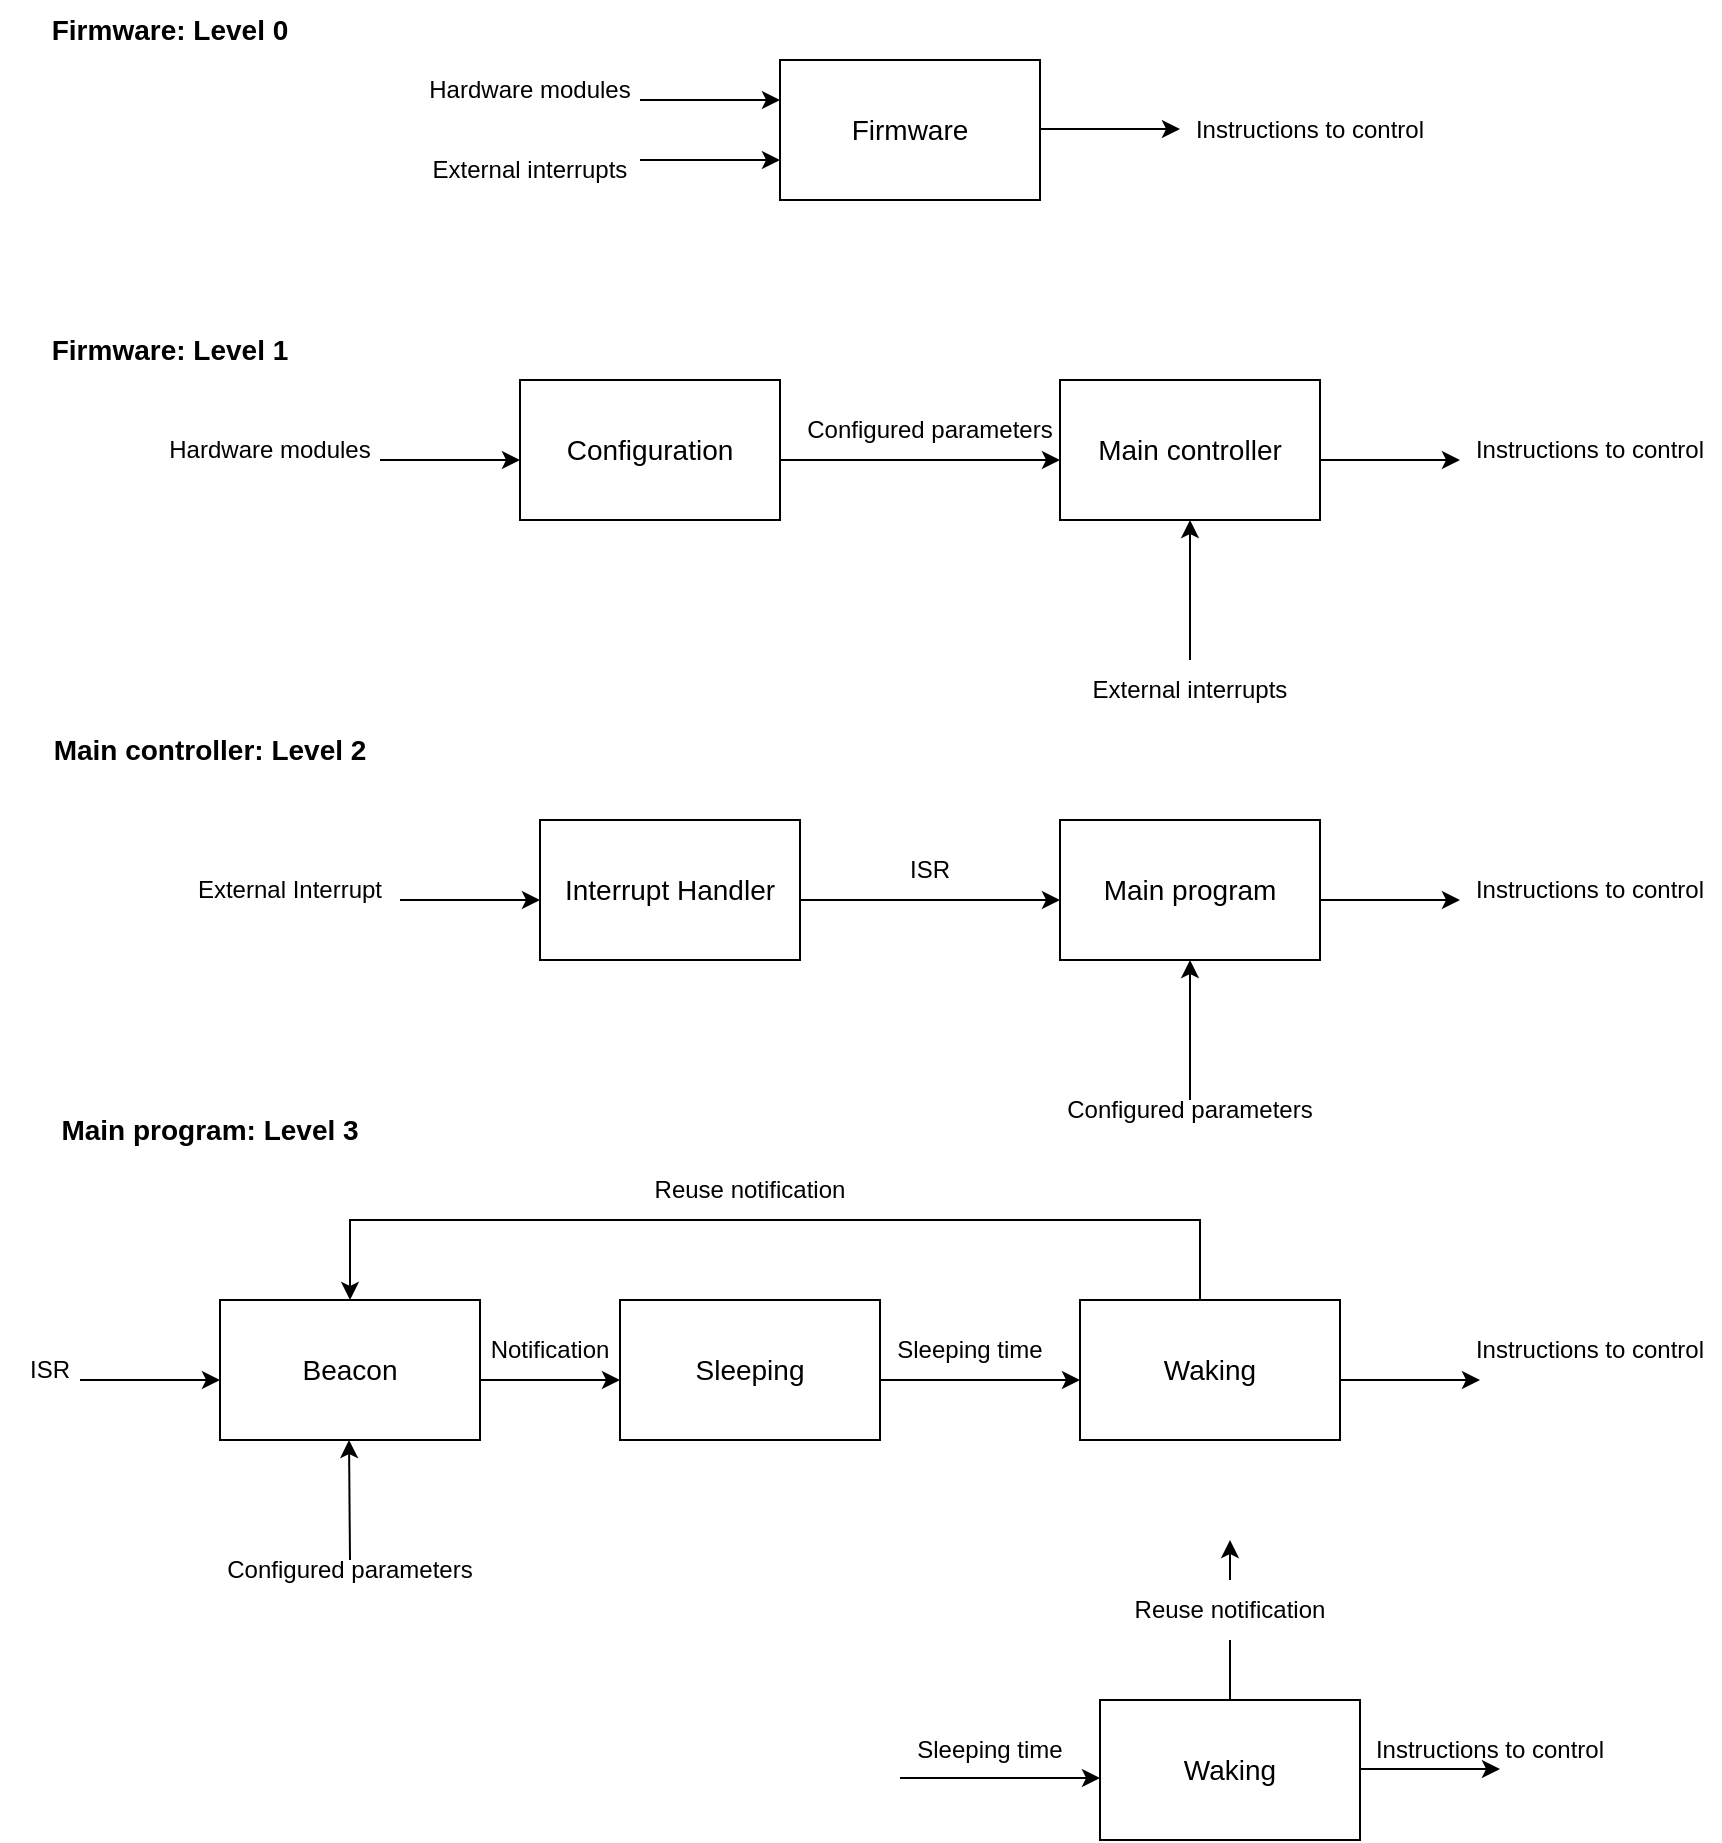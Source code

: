 <mxfile version="24.8.4">
  <diagram name="Page-1" id="VlangXhatRsaWJiyMFqK">
    <mxGraphModel dx="1445" dy="332" grid="0" gridSize="10" guides="1" tooltips="1" connect="1" arrows="1" fold="1" page="1" pageScale="1" pageWidth="850" pageHeight="1100" math="0" shadow="0">
      <root>
        <mxCell id="0" />
        <mxCell id="1" parent="0" />
        <mxCell id="-MUkYRPqEh4XeayzFsyA-1" value="&lt;font style=&quot;font-size: 14px;&quot;&gt;Firmware&lt;/font&gt;" style="rounded=0;whiteSpace=wrap;html=1;" parent="1" vertex="1">
          <mxGeometry x="360" y="40" width="130" height="70" as="geometry" />
        </mxCell>
        <mxCell id="-MUkYRPqEh4XeayzFsyA-2" value="" style="endArrow=classic;html=1;rounded=0;" parent="1" edge="1">
          <mxGeometry width="50" height="50" relative="1" as="geometry">
            <mxPoint x="290" y="60" as="sourcePoint" />
            <mxPoint x="360" y="60" as="targetPoint" />
          </mxGeometry>
        </mxCell>
        <mxCell id="-MUkYRPqEh4XeayzFsyA-3" value="" style="endArrow=classic;html=1;rounded=0;" parent="1" edge="1">
          <mxGeometry width="50" height="50" relative="1" as="geometry">
            <mxPoint x="290" y="90" as="sourcePoint" />
            <mxPoint x="360" y="90" as="targetPoint" />
          </mxGeometry>
        </mxCell>
        <mxCell id="-MUkYRPqEh4XeayzFsyA-4" value="" style="endArrow=classic;html=1;rounded=0;" parent="1" edge="1">
          <mxGeometry width="50" height="50" relative="1" as="geometry">
            <mxPoint x="490" y="74.5" as="sourcePoint" />
            <mxPoint x="560" y="74.5" as="targetPoint" />
          </mxGeometry>
        </mxCell>
        <mxCell id="-MUkYRPqEh4XeayzFsyA-7" value="Hardware modules" style="text;html=1;align=center;verticalAlign=middle;whiteSpace=wrap;rounded=0;" parent="1" vertex="1">
          <mxGeometry x="170" y="40" width="130" height="30" as="geometry" />
        </mxCell>
        <mxCell id="-MUkYRPqEh4XeayzFsyA-8" value="External interrupts" style="text;html=1;align=center;verticalAlign=middle;whiteSpace=wrap;rounded=0;" parent="1" vertex="1">
          <mxGeometry x="170" y="80" width="130" height="30" as="geometry" />
        </mxCell>
        <mxCell id="-MUkYRPqEh4XeayzFsyA-9" value="Instructions to control" style="text;html=1;align=center;verticalAlign=middle;whiteSpace=wrap;rounded=0;" parent="1" vertex="1">
          <mxGeometry x="560" y="60" width="130" height="30" as="geometry" />
        </mxCell>
        <mxCell id="-MUkYRPqEh4XeayzFsyA-10" value="&lt;font style=&quot;font-size: 14px;&quot;&gt;Configuration&lt;/font&gt;" style="rounded=0;whiteSpace=wrap;html=1;" parent="1" vertex="1">
          <mxGeometry x="230" y="200" width="130" height="70" as="geometry" />
        </mxCell>
        <mxCell id="-MUkYRPqEh4XeayzFsyA-11" value="&lt;font style=&quot;font-size: 14px;&quot;&gt;Main controller&lt;/font&gt;" style="rounded=0;whiteSpace=wrap;html=1;" parent="1" vertex="1">
          <mxGeometry x="500" y="200" width="130" height="70" as="geometry" />
        </mxCell>
        <mxCell id="-MUkYRPqEh4XeayzFsyA-12" value="" style="endArrow=classic;html=1;rounded=0;" parent="1" edge="1">
          <mxGeometry width="50" height="50" relative="1" as="geometry">
            <mxPoint x="160" y="240" as="sourcePoint" />
            <mxPoint x="230" y="240" as="targetPoint" />
          </mxGeometry>
        </mxCell>
        <mxCell id="-MUkYRPqEh4XeayzFsyA-13" value="" style="endArrow=classic;html=1;rounded=0;" parent="1" edge="1">
          <mxGeometry width="50" height="50" relative="1" as="geometry">
            <mxPoint x="360" y="240" as="sourcePoint" />
            <mxPoint x="500" y="240" as="targetPoint" />
          </mxGeometry>
        </mxCell>
        <mxCell id="-MUkYRPqEh4XeayzFsyA-14" value="" style="endArrow=classic;html=1;rounded=0;" parent="1" edge="1">
          <mxGeometry width="50" height="50" relative="1" as="geometry">
            <mxPoint x="630" y="240" as="sourcePoint" />
            <mxPoint x="700" y="240" as="targetPoint" />
          </mxGeometry>
        </mxCell>
        <mxCell id="-MUkYRPqEh4XeayzFsyA-15" value="Hardware modules" style="text;html=1;align=center;verticalAlign=middle;whiteSpace=wrap;rounded=0;" parent="1" vertex="1">
          <mxGeometry x="40" y="220" width="130" height="30" as="geometry" />
        </mxCell>
        <mxCell id="-MUkYRPqEh4XeayzFsyA-16" value="Configured parameters" style="text;html=1;align=center;verticalAlign=middle;whiteSpace=wrap;rounded=0;" parent="1" vertex="1">
          <mxGeometry x="370" y="210" width="130" height="30" as="geometry" />
        </mxCell>
        <mxCell id="-MUkYRPqEh4XeayzFsyA-17" value="Instructions to control" style="text;html=1;align=center;verticalAlign=middle;whiteSpace=wrap;rounded=0;" parent="1" vertex="1">
          <mxGeometry x="700" y="220" width="130" height="30" as="geometry" />
        </mxCell>
        <mxCell id="-MUkYRPqEh4XeayzFsyA-18" value="" style="endArrow=classic;html=1;rounded=0;entryX=0.5;entryY=1;entryDx=0;entryDy=0;" parent="1" target="-MUkYRPqEh4XeayzFsyA-11" edge="1">
          <mxGeometry width="50" height="50" relative="1" as="geometry">
            <mxPoint x="565" y="340" as="sourcePoint" />
            <mxPoint x="590" y="320" as="targetPoint" />
          </mxGeometry>
        </mxCell>
        <mxCell id="-MUkYRPqEh4XeayzFsyA-19" value="External interrupts" style="text;html=1;align=center;verticalAlign=middle;whiteSpace=wrap;rounded=0;" parent="1" vertex="1">
          <mxGeometry x="500" y="340" width="130" height="30" as="geometry" />
        </mxCell>
        <mxCell id="-MUkYRPqEh4XeayzFsyA-20" style="edgeStyle=orthogonalEdgeStyle;rounded=0;orthogonalLoop=1;jettySize=auto;html=1;exitX=0.5;exitY=1;exitDx=0;exitDy=0;" parent="1" source="-MUkYRPqEh4XeayzFsyA-19" target="-MUkYRPqEh4XeayzFsyA-19" edge="1">
          <mxGeometry relative="1" as="geometry" />
        </mxCell>
        <mxCell id="-MUkYRPqEh4XeayzFsyA-24" value="Firmware: Level 1" style="text;html=1;align=center;verticalAlign=middle;whiteSpace=wrap;rounded=0;fontStyle=1;fontSize=14;" parent="1" vertex="1">
          <mxGeometry x="-10" y="170" width="130" height="30" as="geometry" />
        </mxCell>
        <mxCell id="-MUkYRPqEh4XeayzFsyA-25" value="&lt;font style=&quot;font-size: 14px;&quot;&gt;&lt;b&gt;Firmware: Level 0&lt;/b&gt;&lt;/font&gt;" style="text;html=1;align=center;verticalAlign=middle;whiteSpace=wrap;rounded=0;" parent="1" vertex="1">
          <mxGeometry x="-10" y="10" width="130" height="30" as="geometry" />
        </mxCell>
        <mxCell id="-MUkYRPqEh4XeayzFsyA-26" value="&lt;font style=&quot;font-size: 14px;&quot;&gt;Interrupt Handler&lt;/font&gt;" style="rounded=0;whiteSpace=wrap;html=1;" parent="1" vertex="1">
          <mxGeometry x="240" y="420" width="130" height="70" as="geometry" />
        </mxCell>
        <mxCell id="-MUkYRPqEh4XeayzFsyA-27" value="&lt;font style=&quot;font-size: 14px;&quot;&gt;Main program&lt;/font&gt;" style="rounded=0;whiteSpace=wrap;html=1;" parent="1" vertex="1">
          <mxGeometry x="500" y="420" width="130" height="70" as="geometry" />
        </mxCell>
        <mxCell id="-MUkYRPqEh4XeayzFsyA-28" value="" style="endArrow=classic;html=1;rounded=0;" parent="1" edge="1">
          <mxGeometry width="50" height="50" relative="1" as="geometry">
            <mxPoint x="170" y="460" as="sourcePoint" />
            <mxPoint x="240" y="460" as="targetPoint" />
          </mxGeometry>
        </mxCell>
        <mxCell id="-MUkYRPqEh4XeayzFsyA-29" value="" style="endArrow=classic;html=1;rounded=0;" parent="1" edge="1">
          <mxGeometry width="50" height="50" relative="1" as="geometry">
            <mxPoint x="370" y="460" as="sourcePoint" />
            <mxPoint x="500" y="460" as="targetPoint" />
          </mxGeometry>
        </mxCell>
        <mxCell id="-MUkYRPqEh4XeayzFsyA-30" value="" style="endArrow=classic;html=1;rounded=0;" parent="1" edge="1">
          <mxGeometry width="50" height="50" relative="1" as="geometry">
            <mxPoint x="630" y="460" as="sourcePoint" />
            <mxPoint x="700" y="460" as="targetPoint" />
          </mxGeometry>
        </mxCell>
        <mxCell id="-MUkYRPqEh4XeayzFsyA-31" value="External Interrupt" style="text;html=1;align=center;verticalAlign=middle;whiteSpace=wrap;rounded=0;" parent="1" vertex="1">
          <mxGeometry x="50" y="440" width="130" height="30" as="geometry" />
        </mxCell>
        <mxCell id="-MUkYRPqEh4XeayzFsyA-32" value="ISR" style="text;html=1;align=center;verticalAlign=middle;whiteSpace=wrap;rounded=0;" parent="1" vertex="1">
          <mxGeometry x="370" y="430" width="130" height="30" as="geometry" />
        </mxCell>
        <mxCell id="-MUkYRPqEh4XeayzFsyA-33" value="Instructions to control" style="text;html=1;align=center;verticalAlign=middle;whiteSpace=wrap;rounded=0;" parent="1" vertex="1">
          <mxGeometry x="700" y="440" width="130" height="30" as="geometry" />
        </mxCell>
        <mxCell id="-MUkYRPqEh4XeayzFsyA-34" value="" style="endArrow=classic;html=1;rounded=0;entryX=0.5;entryY=1;entryDx=0;entryDy=0;" parent="1" target="-MUkYRPqEh4XeayzFsyA-27" edge="1">
          <mxGeometry width="50" height="50" relative="1" as="geometry">
            <mxPoint x="565" y="560" as="sourcePoint" />
            <mxPoint x="590" y="540" as="targetPoint" />
          </mxGeometry>
        </mxCell>
        <mxCell id="-MUkYRPqEh4XeayzFsyA-36" style="edgeStyle=orthogonalEdgeStyle;rounded=0;orthogonalLoop=1;jettySize=auto;html=1;exitX=0.5;exitY=1;exitDx=0;exitDy=0;" parent="1" edge="1">
          <mxGeometry relative="1" as="geometry">
            <mxPoint x="565" y="590" as="sourcePoint" />
            <mxPoint x="565" y="590" as="targetPoint" />
          </mxGeometry>
        </mxCell>
        <mxCell id="-MUkYRPqEh4XeayzFsyA-37" value="Main controller: Level 2" style="text;html=1;align=center;verticalAlign=middle;whiteSpace=wrap;rounded=0;fontStyle=1;fontSize=14;" parent="1" vertex="1">
          <mxGeometry x="-10" y="370" width="170" height="30" as="geometry" />
        </mxCell>
        <mxCell id="-MUkYRPqEh4XeayzFsyA-38" value="Configured parameters" style="text;html=1;align=center;verticalAlign=middle;whiteSpace=wrap;rounded=0;" parent="1" vertex="1">
          <mxGeometry x="500" y="550" width="130" height="30" as="geometry" />
        </mxCell>
        <mxCell id="-MUkYRPqEh4XeayzFsyA-39" style="edgeStyle=orthogonalEdgeStyle;rounded=0;orthogonalLoop=1;jettySize=auto;html=1;exitX=0.5;exitY=1;exitDx=0;exitDy=0;" parent="1" edge="1">
          <mxGeometry relative="1" as="geometry">
            <mxPoint x="565" y="620" as="sourcePoint" />
            <mxPoint x="565" y="620" as="targetPoint" />
          </mxGeometry>
        </mxCell>
        <mxCell id="-MUkYRPqEh4XeayzFsyA-40" value="&lt;font style=&quot;font-size: 14px;&quot;&gt;Beacon&lt;/font&gt;" style="rounded=0;whiteSpace=wrap;html=1;" parent="1" vertex="1">
          <mxGeometry x="80" y="660" width="130" height="70" as="geometry" />
        </mxCell>
        <mxCell id="-MUkYRPqEh4XeayzFsyA-41" value="&lt;span style=&quot;font-size: 14px;&quot;&gt;Waking&lt;/span&gt;" style="rounded=0;whiteSpace=wrap;html=1;" parent="1" vertex="1">
          <mxGeometry x="510" y="660" width="130" height="70" as="geometry" />
        </mxCell>
        <mxCell id="-MUkYRPqEh4XeayzFsyA-42" value="" style="endArrow=classic;html=1;rounded=0;" parent="1" edge="1">
          <mxGeometry width="50" height="50" relative="1" as="geometry">
            <mxPoint x="10" y="700" as="sourcePoint" />
            <mxPoint x="80" y="700" as="targetPoint" />
          </mxGeometry>
        </mxCell>
        <mxCell id="-MUkYRPqEh4XeayzFsyA-43" value="" style="endArrow=classic;html=1;rounded=0;" parent="1" edge="1">
          <mxGeometry width="50" height="50" relative="1" as="geometry">
            <mxPoint x="410" y="700" as="sourcePoint" />
            <mxPoint x="510" y="700" as="targetPoint" />
          </mxGeometry>
        </mxCell>
        <mxCell id="-MUkYRPqEh4XeayzFsyA-44" value="" style="endArrow=classic;html=1;rounded=0;" parent="1" edge="1">
          <mxGeometry width="50" height="50" relative="1" as="geometry">
            <mxPoint x="640" y="700" as="sourcePoint" />
            <mxPoint x="710" y="700" as="targetPoint" />
          </mxGeometry>
        </mxCell>
        <mxCell id="-MUkYRPqEh4XeayzFsyA-45" value="ISR" style="text;html=1;align=center;verticalAlign=middle;whiteSpace=wrap;rounded=0;" parent="1" vertex="1">
          <mxGeometry x="-30" y="680" width="50" height="30" as="geometry" />
        </mxCell>
        <mxCell id="-MUkYRPqEh4XeayzFsyA-46" value="Sleeping time" style="text;html=1;align=center;verticalAlign=middle;whiteSpace=wrap;rounded=0;" parent="1" vertex="1">
          <mxGeometry x="390" y="670" width="130" height="30" as="geometry" />
        </mxCell>
        <mxCell id="-MUkYRPqEh4XeayzFsyA-47" value="Instructions to control" style="text;html=1;align=center;verticalAlign=middle;whiteSpace=wrap;rounded=0;" parent="1" vertex="1">
          <mxGeometry x="700" y="670" width="130" height="30" as="geometry" />
        </mxCell>
        <mxCell id="-MUkYRPqEh4XeayzFsyA-48" value="" style="endArrow=classic;html=1;rounded=0;entryX=0.5;entryY=1;entryDx=0;entryDy=0;" parent="1" edge="1">
          <mxGeometry width="50" height="50" relative="1" as="geometry">
            <mxPoint x="145" y="790" as="sourcePoint" />
            <mxPoint x="144.5" y="730" as="targetPoint" />
          </mxGeometry>
        </mxCell>
        <mxCell id="-MUkYRPqEh4XeayzFsyA-49" value="Main program: Level 3" style="text;html=1;align=center;verticalAlign=middle;whiteSpace=wrap;rounded=0;fontStyle=1;fontSize=14;" parent="1" vertex="1">
          <mxGeometry x="-10" y="560" width="170" height="30" as="geometry" />
        </mxCell>
        <mxCell id="-MUkYRPqEh4XeayzFsyA-50" value="Configured parameters" style="text;html=1;align=center;verticalAlign=middle;whiteSpace=wrap;rounded=0;" parent="1" vertex="1">
          <mxGeometry x="80" y="780" width="130" height="30" as="geometry" />
        </mxCell>
        <mxCell id="-MUkYRPqEh4XeayzFsyA-51" value="&lt;font style=&quot;font-size: 14px;&quot;&gt;Sleeping&lt;/font&gt;" style="rounded=0;whiteSpace=wrap;html=1;" parent="1" vertex="1">
          <mxGeometry x="280" y="660" width="130" height="70" as="geometry" />
        </mxCell>
        <mxCell id="-MUkYRPqEh4XeayzFsyA-52" value="" style="endArrow=classic;html=1;rounded=0;" parent="1" edge="1">
          <mxGeometry width="50" height="50" relative="1" as="geometry">
            <mxPoint x="210" y="700" as="sourcePoint" />
            <mxPoint x="280" y="700" as="targetPoint" />
          </mxGeometry>
        </mxCell>
        <mxCell id="-MUkYRPqEh4XeayzFsyA-53" value="Notification" style="text;html=1;align=center;verticalAlign=middle;whiteSpace=wrap;rounded=0;" parent="1" vertex="1">
          <mxGeometry x="190" y="670" width="110" height="30" as="geometry" />
        </mxCell>
        <mxCell id="-MUkYRPqEh4XeayzFsyA-56" value="" style="endArrow=classic;html=1;rounded=0;" parent="1" edge="1">
          <mxGeometry width="50" height="50" relative="1" as="geometry">
            <mxPoint x="570" y="660" as="sourcePoint" />
            <mxPoint x="145" y="660" as="targetPoint" />
            <Array as="points">
              <mxPoint x="570" y="620" />
              <mxPoint x="145" y="620" />
            </Array>
          </mxGeometry>
        </mxCell>
        <mxCell id="-MUkYRPqEh4XeayzFsyA-57" value="Reuse notification" style="text;html=1;align=center;verticalAlign=middle;whiteSpace=wrap;rounded=0;" parent="1" vertex="1">
          <mxGeometry x="290" y="590" width="110" height="30" as="geometry" />
        </mxCell>
        <mxCell id="yvdGqQ0jysR1Ip5_44LH-10" value="" style="edgeStyle=orthogonalEdgeStyle;rounded=0;orthogonalLoop=1;jettySize=auto;html=1;endArrow=none;endFill=0;" edge="1" parent="1" source="yvdGqQ0jysR1Ip5_44LH-1" target="yvdGqQ0jysR1Ip5_44LH-8">
          <mxGeometry relative="1" as="geometry" />
        </mxCell>
        <mxCell id="yvdGqQ0jysR1Ip5_44LH-1" value="&lt;span style=&quot;font-size: 14px;&quot;&gt;Waking&lt;/span&gt;" style="rounded=0;whiteSpace=wrap;html=1;" vertex="1" parent="1">
          <mxGeometry x="520" y="860" width="130" height="70" as="geometry" />
        </mxCell>
        <mxCell id="yvdGqQ0jysR1Ip5_44LH-2" value="" style="endArrow=classic;html=1;rounded=0;" edge="1" parent="1">
          <mxGeometry width="50" height="50" relative="1" as="geometry">
            <mxPoint x="650" y="894.5" as="sourcePoint" />
            <mxPoint x="720" y="894.5" as="targetPoint" />
          </mxGeometry>
        </mxCell>
        <mxCell id="yvdGqQ0jysR1Ip5_44LH-3" value="Instructions to control" style="text;html=1;align=center;verticalAlign=middle;whiteSpace=wrap;rounded=0;" vertex="1" parent="1">
          <mxGeometry x="650" y="870" width="130" height="30" as="geometry" />
        </mxCell>
        <mxCell id="yvdGqQ0jysR1Ip5_44LH-4" value="" style="endArrow=classic;html=1;rounded=0;" edge="1" parent="1">
          <mxGeometry width="50" height="50" relative="1" as="geometry">
            <mxPoint x="420" y="899" as="sourcePoint" />
            <mxPoint x="520" y="899" as="targetPoint" />
          </mxGeometry>
        </mxCell>
        <mxCell id="yvdGqQ0jysR1Ip5_44LH-5" value="Sleeping time" style="text;html=1;align=center;verticalAlign=middle;whiteSpace=wrap;rounded=0;" vertex="1" parent="1">
          <mxGeometry x="400" y="870" width="130" height="30" as="geometry" />
        </mxCell>
        <mxCell id="yvdGqQ0jysR1Ip5_44LH-7" value="" style="endArrow=classic;html=1;rounded=0;exitX=0.5;exitY=0;exitDx=0;exitDy=0;" edge="1" parent="1" source="yvdGqQ0jysR1Ip5_44LH-8">
          <mxGeometry width="50" height="50" relative="1" as="geometry">
            <mxPoint x="667.5" y="840" as="sourcePoint" />
            <mxPoint x="585" y="780" as="targetPoint" />
            <Array as="points" />
          </mxGeometry>
        </mxCell>
        <mxCell id="yvdGqQ0jysR1Ip5_44LH-8" value="Reuse notification" style="text;html=1;align=center;verticalAlign=middle;whiteSpace=wrap;rounded=0;" vertex="1" parent="1">
          <mxGeometry x="530" y="800" width="110" height="30" as="geometry" />
        </mxCell>
      </root>
    </mxGraphModel>
  </diagram>
</mxfile>
